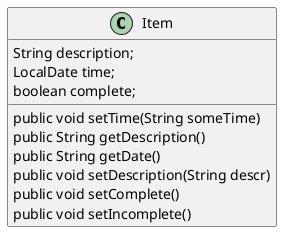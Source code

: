 @startuml
'https://plantuml.com/sequence-diagram

class Item{
String description;
LocalDate time;
boolean complete;
public void setTime(String someTime)
public String getDescription()
public String getDate()
public void setDescription(String descr)
public void setComplete()
public void setIncomplete()
}
@enduml